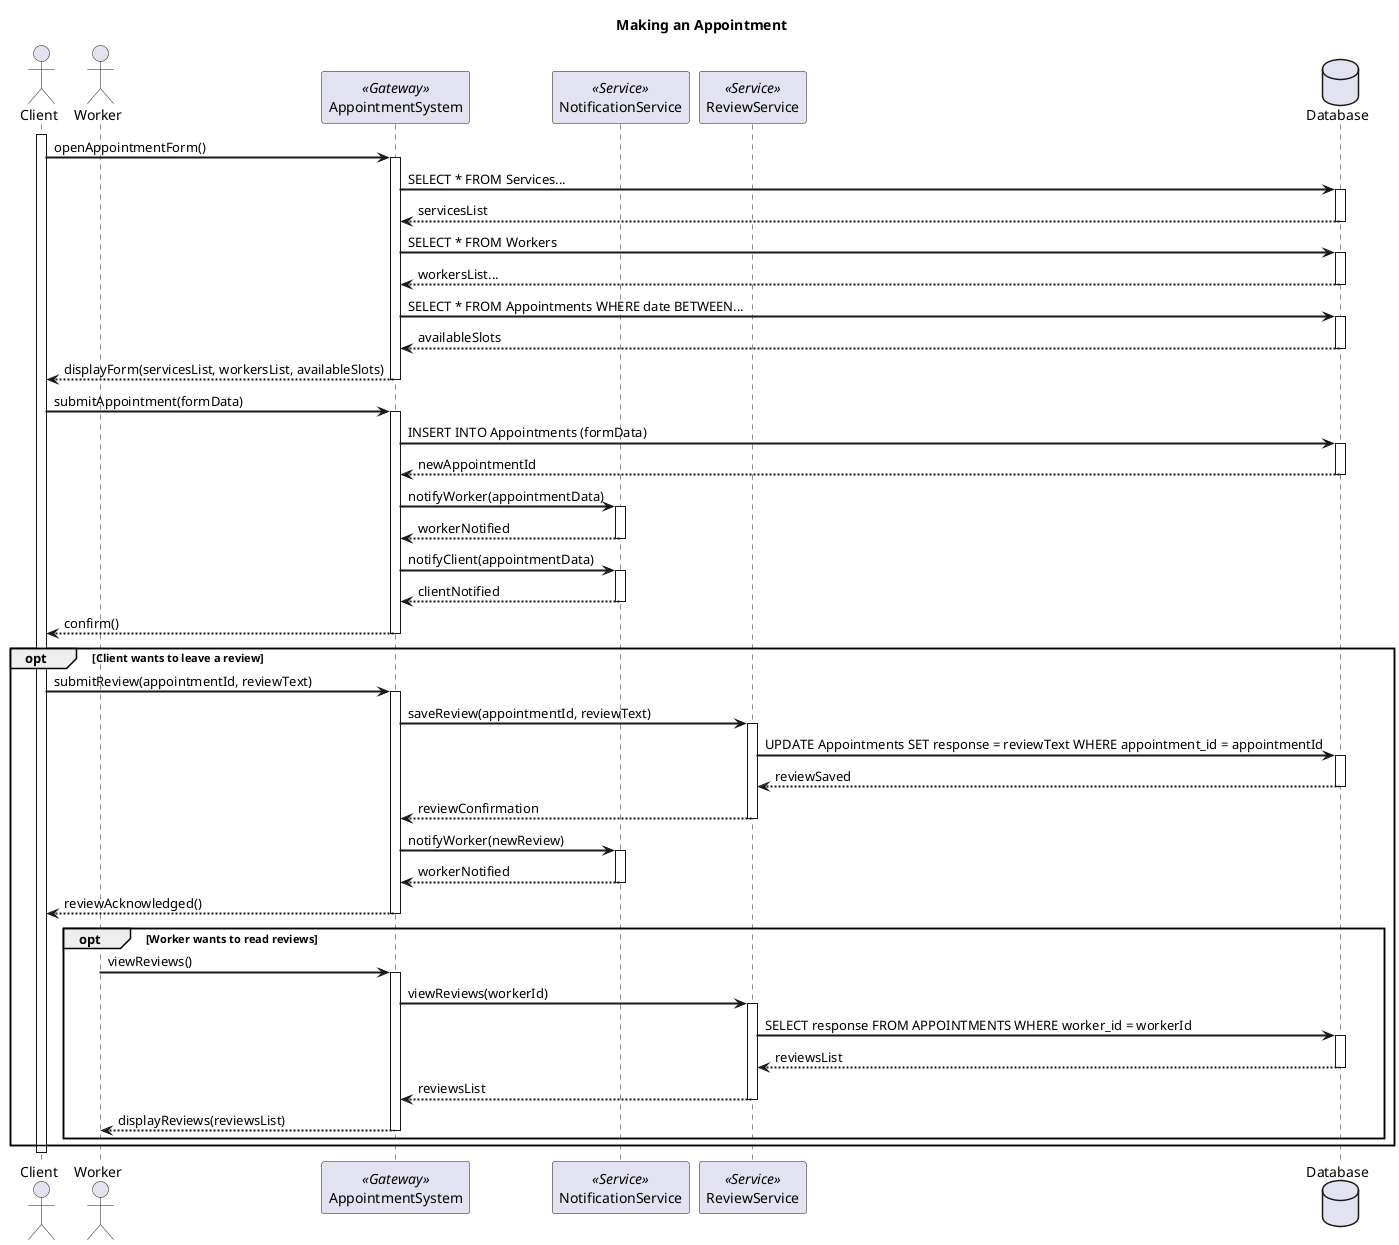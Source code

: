 @startuml
title Making an Appointment

skinparam sequenceActorStyle stickman
skinparam sequenceReferenceBackgroundColor #EFEFEF
skinparam sequenceArrowThickness 2
skinparam sequenceParticipant borderThickness 1.5

actor "Client" as Client
actor "Worker" as Worker
participant "AppointmentSystem" as System <<Gateway>>
participant "NotificationService" as Notify <<Service>>
participant "ReviewService" as RevSvc <<Service>>
database "Database" as DB

activate Client

' --- Form loading phase ---
Client -> System: openAppointmentForm()
activate System
System -> DB: SELECT * FROM Services...
    activate DB
    DB --> System: servicesList
    deactivate DB

System -> DB: SELECT * FROM Workers
    activate DB
    DB --> System: workersList...
    deactivate DB

System -> DB: SELECT * FROM Appointments WHERE date BETWEEN...
    activate DB
    DB --> System: availableSlots
    deactivate DB

System --> Client: displayForm(servicesList, workersList, availableSlots)
deactivate System

' --- Form submission phase ---
Client -> System: submitAppointment(formData)
activate System
System -> DB: INSERT INTO Appointments (formData)
    activate DB
    DB --> System: newAppointmentId
    deactivate DB

System -> Notify: notifyWorker(appointmentData)
    activate Notify
    Notify --> System: workerNotified
    deactivate Notify

System -> Notify: notifyClient(appointmentData)
    activate Notify
    Notify --> System: clientNotified
    deactivate Notify

System --> Client: confirm()
deactivate System

opt Client wants to leave a review
    Client -> System: submitReview(appointmentId, reviewText)
    activate System
    System -> RevSvc: saveReview(appointmentId, reviewText)
        activate RevSvc
        RevSvc -> DB: UPDATE Appointments SET response = reviewText WHERE appointment_id = appointmentId
            activate DB
            DB --> RevSvc: reviewSaved
            deactivate DB
        RevSvc --> System: reviewConfirmation
        deactivate RevSvc

    System -> Notify: notifyWorker(newReview)
        activate Notify
        Notify --> System: workerNotified
        deactivate Notify

    System --> Client: reviewAcknowledged()
    deactivate System

    opt Worker wants to read reviews
        Worker -> System: viewReviews()
        activate System
        System -> RevSvc: viewReviews(workerId)
            activate RevSvc
            RevSvc -> DB: SELECT response FROM APPOINTMENTS WHERE worker_id = workerId
                activate DB
                DB --> RevSvc: reviewsList
                deactivate DB
            RevSvc --> System: reviewsList
            deactivate RevSvc
        System --> Worker: displayReviews(reviewsList)
        deactivate System
    end
end

deactivate Client
@enduml
